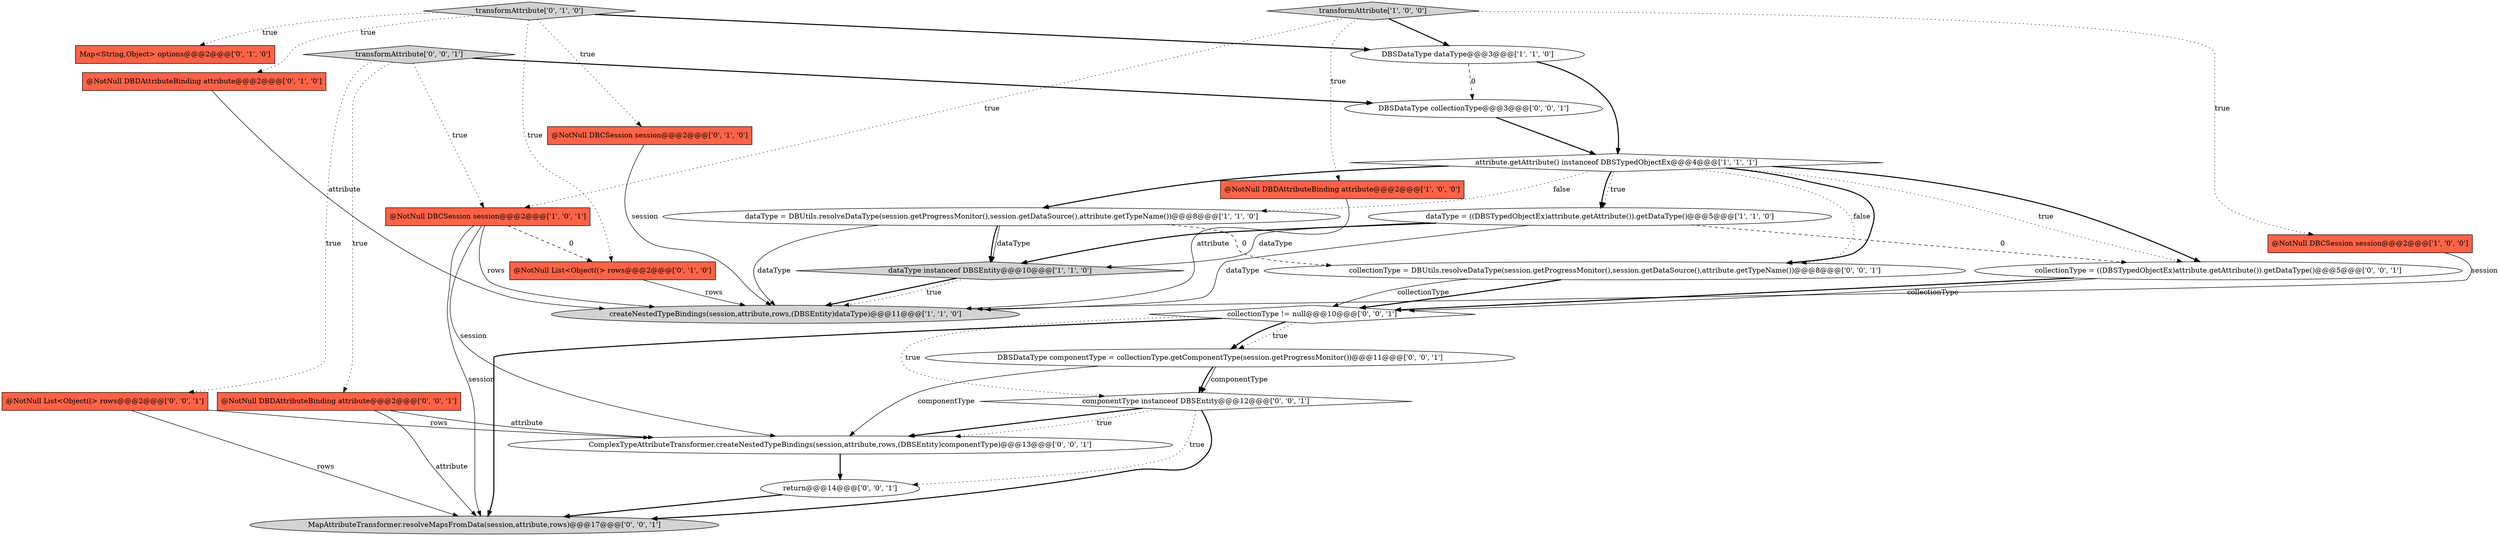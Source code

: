 digraph {
11 [style = filled, label = "@NotNull DBDAttributeBinding attribute@@@2@@@['0', '1', '0']", fillcolor = tomato, shape = box image = "AAA0AAABBB2BBB"];
16 [style = filled, label = "collectionType = DBUtils.resolveDataType(session.getProgressMonitor(),session.getDataSource(),attribute.getTypeName())@@@8@@@['0', '0', '1']", fillcolor = white, shape = ellipse image = "AAA0AAABBB3BBB"];
6 [style = filled, label = "transformAttribute['1', '0', '0']", fillcolor = lightgray, shape = diamond image = "AAA0AAABBB1BBB"];
5 [style = filled, label = "dataType = ((DBSTypedObjectEx)attribute.getAttribute()).getDataType()@@@5@@@['1', '1', '0']", fillcolor = white, shape = ellipse image = "AAA0AAABBB1BBB"];
10 [style = filled, label = "@NotNull DBCSession session@@@2@@@['0', '1', '0']", fillcolor = tomato, shape = box image = "AAA0AAABBB2BBB"];
8 [style = filled, label = "dataType = DBUtils.resolveDataType(session.getProgressMonitor(),session.getDataSource(),attribute.getTypeName())@@@8@@@['1', '1', '0']", fillcolor = white, shape = ellipse image = "AAA0AAABBB1BBB"];
1 [style = filled, label = "DBSDataType dataType@@@3@@@['1', '1', '0']", fillcolor = white, shape = ellipse image = "AAA0AAABBB1BBB"];
25 [style = filled, label = "DBSDataType collectionType@@@3@@@['0', '0', '1']", fillcolor = white, shape = ellipse image = "AAA0AAABBB3BBB"];
2 [style = filled, label = "dataType instanceof DBSEntity@@@10@@@['1', '1', '0']", fillcolor = lightgray, shape = diamond image = "AAA0AAABBB1BBB"];
23 [style = filled, label = "ComplexTypeAttributeTransformer.createNestedTypeBindings(session,attribute,rows,(DBSEntity)componentType)@@@13@@@['0', '0', '1']", fillcolor = white, shape = ellipse image = "AAA0AAABBB3BBB"];
13 [style = filled, label = "@NotNull List<Object((> rows@@@2@@@['0', '1', '0']", fillcolor = tomato, shape = box image = "AAA1AAABBB2BBB"];
9 [style = filled, label = "createNestedTypeBindings(session,attribute,rows,(DBSEntity)dataType)@@@11@@@['1', '1', '0']", fillcolor = lightgray, shape = ellipse image = "AAA0AAABBB1BBB"];
22 [style = filled, label = "collectionType = ((DBSTypedObjectEx)attribute.getAttribute()).getDataType()@@@5@@@['0', '0', '1']", fillcolor = white, shape = ellipse image = "AAA0AAABBB3BBB"];
18 [style = filled, label = "DBSDataType componentType = collectionType.getComponentType(session.getProgressMonitor())@@@11@@@['0', '0', '1']", fillcolor = white, shape = ellipse image = "AAA0AAABBB3BBB"];
7 [style = filled, label = "@NotNull DBCSession session@@@2@@@['1', '0', '1']", fillcolor = tomato, shape = box image = "AAA0AAABBB1BBB"];
19 [style = filled, label = "collectionType != null@@@10@@@['0', '0', '1']", fillcolor = white, shape = diamond image = "AAA0AAABBB3BBB"];
14 [style = filled, label = "transformAttribute['0', '1', '0']", fillcolor = lightgray, shape = diamond image = "AAA0AAABBB2BBB"];
0 [style = filled, label = "@NotNull DBDAttributeBinding attribute@@@2@@@['1', '0', '0']", fillcolor = tomato, shape = box image = "AAA0AAABBB1BBB"];
15 [style = filled, label = "return@@@14@@@['0', '0', '1']", fillcolor = white, shape = ellipse image = "AAA0AAABBB3BBB"];
4 [style = filled, label = "attribute.getAttribute() instanceof DBSTypedObjectEx@@@4@@@['1', '1', '1']", fillcolor = white, shape = diamond image = "AAA0AAABBB1BBB"];
17 [style = filled, label = "transformAttribute['0', '0', '1']", fillcolor = lightgray, shape = diamond image = "AAA0AAABBB3BBB"];
24 [style = filled, label = "componentType instanceof DBSEntity@@@12@@@['0', '0', '1']", fillcolor = white, shape = diamond image = "AAA0AAABBB3BBB"];
12 [style = filled, label = "Map<String,Object> options@@@2@@@['0', '1', '0']", fillcolor = tomato, shape = box image = "AAA0AAABBB2BBB"];
20 [style = filled, label = "@NotNull List<Object((> rows@@@2@@@['0', '0', '1']", fillcolor = tomato, shape = box image = "AAA0AAABBB3BBB"];
26 [style = filled, label = "MapAttributeTransformer.resolveMapsFromData(session,attribute,rows)@@@17@@@['0', '0', '1']", fillcolor = lightgray, shape = ellipse image = "AAA0AAABBB3BBB"];
21 [style = filled, label = "@NotNull DBDAttributeBinding attribute@@@2@@@['0', '0', '1']", fillcolor = tomato, shape = box image = "AAA0AAABBB3BBB"];
3 [style = filled, label = "@NotNull DBCSession session@@@2@@@['1', '0', '0']", fillcolor = tomato, shape = box image = "AAA0AAABBB1BBB"];
17->20 [style = dotted, label="true"];
17->25 [style = bold, label=""];
13->9 [style = solid, label="rows"];
20->23 [style = solid, label="rows"];
1->4 [style = bold, label=""];
4->5 [style = dotted, label="true"];
19->18 [style = bold, label=""];
18->24 [style = bold, label=""];
8->16 [style = dashed, label="0"];
14->12 [style = dotted, label="true"];
22->19 [style = bold, label=""];
20->26 [style = solid, label="rows"];
23->15 [style = bold, label=""];
19->18 [style = dotted, label="true"];
25->4 [style = bold, label=""];
11->9 [style = solid, label="attribute"];
7->23 [style = solid, label="session"];
18->23 [style = solid, label="componentType"];
2->9 [style = bold, label=""];
16->19 [style = solid, label="collectionType"];
19->24 [style = dotted, label="true"];
16->19 [style = bold, label=""];
7->9 [style = solid, label="rows"];
4->8 [style = dotted, label="false"];
14->10 [style = dotted, label="true"];
14->13 [style = dotted, label="true"];
14->1 [style = bold, label=""];
15->26 [style = bold, label=""];
0->9 [style = solid, label="attribute"];
3->9 [style = solid, label="session"];
21->23 [style = solid, label="attribute"];
6->1 [style = bold, label=""];
24->26 [style = bold, label=""];
5->2 [style = bold, label=""];
5->9 [style = solid, label="dataType"];
2->9 [style = dotted, label="true"];
21->26 [style = solid, label="attribute"];
8->2 [style = bold, label=""];
24->23 [style = dotted, label="true"];
4->22 [style = dotted, label="true"];
8->2 [style = solid, label="dataType"];
19->26 [style = bold, label=""];
18->24 [style = solid, label="componentType"];
5->2 [style = solid, label="dataType"];
24->15 [style = dotted, label="true"];
7->13 [style = dashed, label="0"];
7->26 [style = solid, label="session"];
8->9 [style = solid, label="dataType"];
6->7 [style = dotted, label="true"];
4->8 [style = bold, label=""];
14->11 [style = dotted, label="true"];
17->7 [style = dotted, label="true"];
6->0 [style = dotted, label="true"];
6->3 [style = dotted, label="true"];
4->16 [style = dotted, label="false"];
17->21 [style = dotted, label="true"];
1->25 [style = dashed, label="0"];
4->5 [style = bold, label=""];
4->22 [style = bold, label=""];
22->19 [style = solid, label="collectionType"];
10->9 [style = solid, label="session"];
4->16 [style = bold, label=""];
24->23 [style = bold, label=""];
5->22 [style = dashed, label="0"];
}
